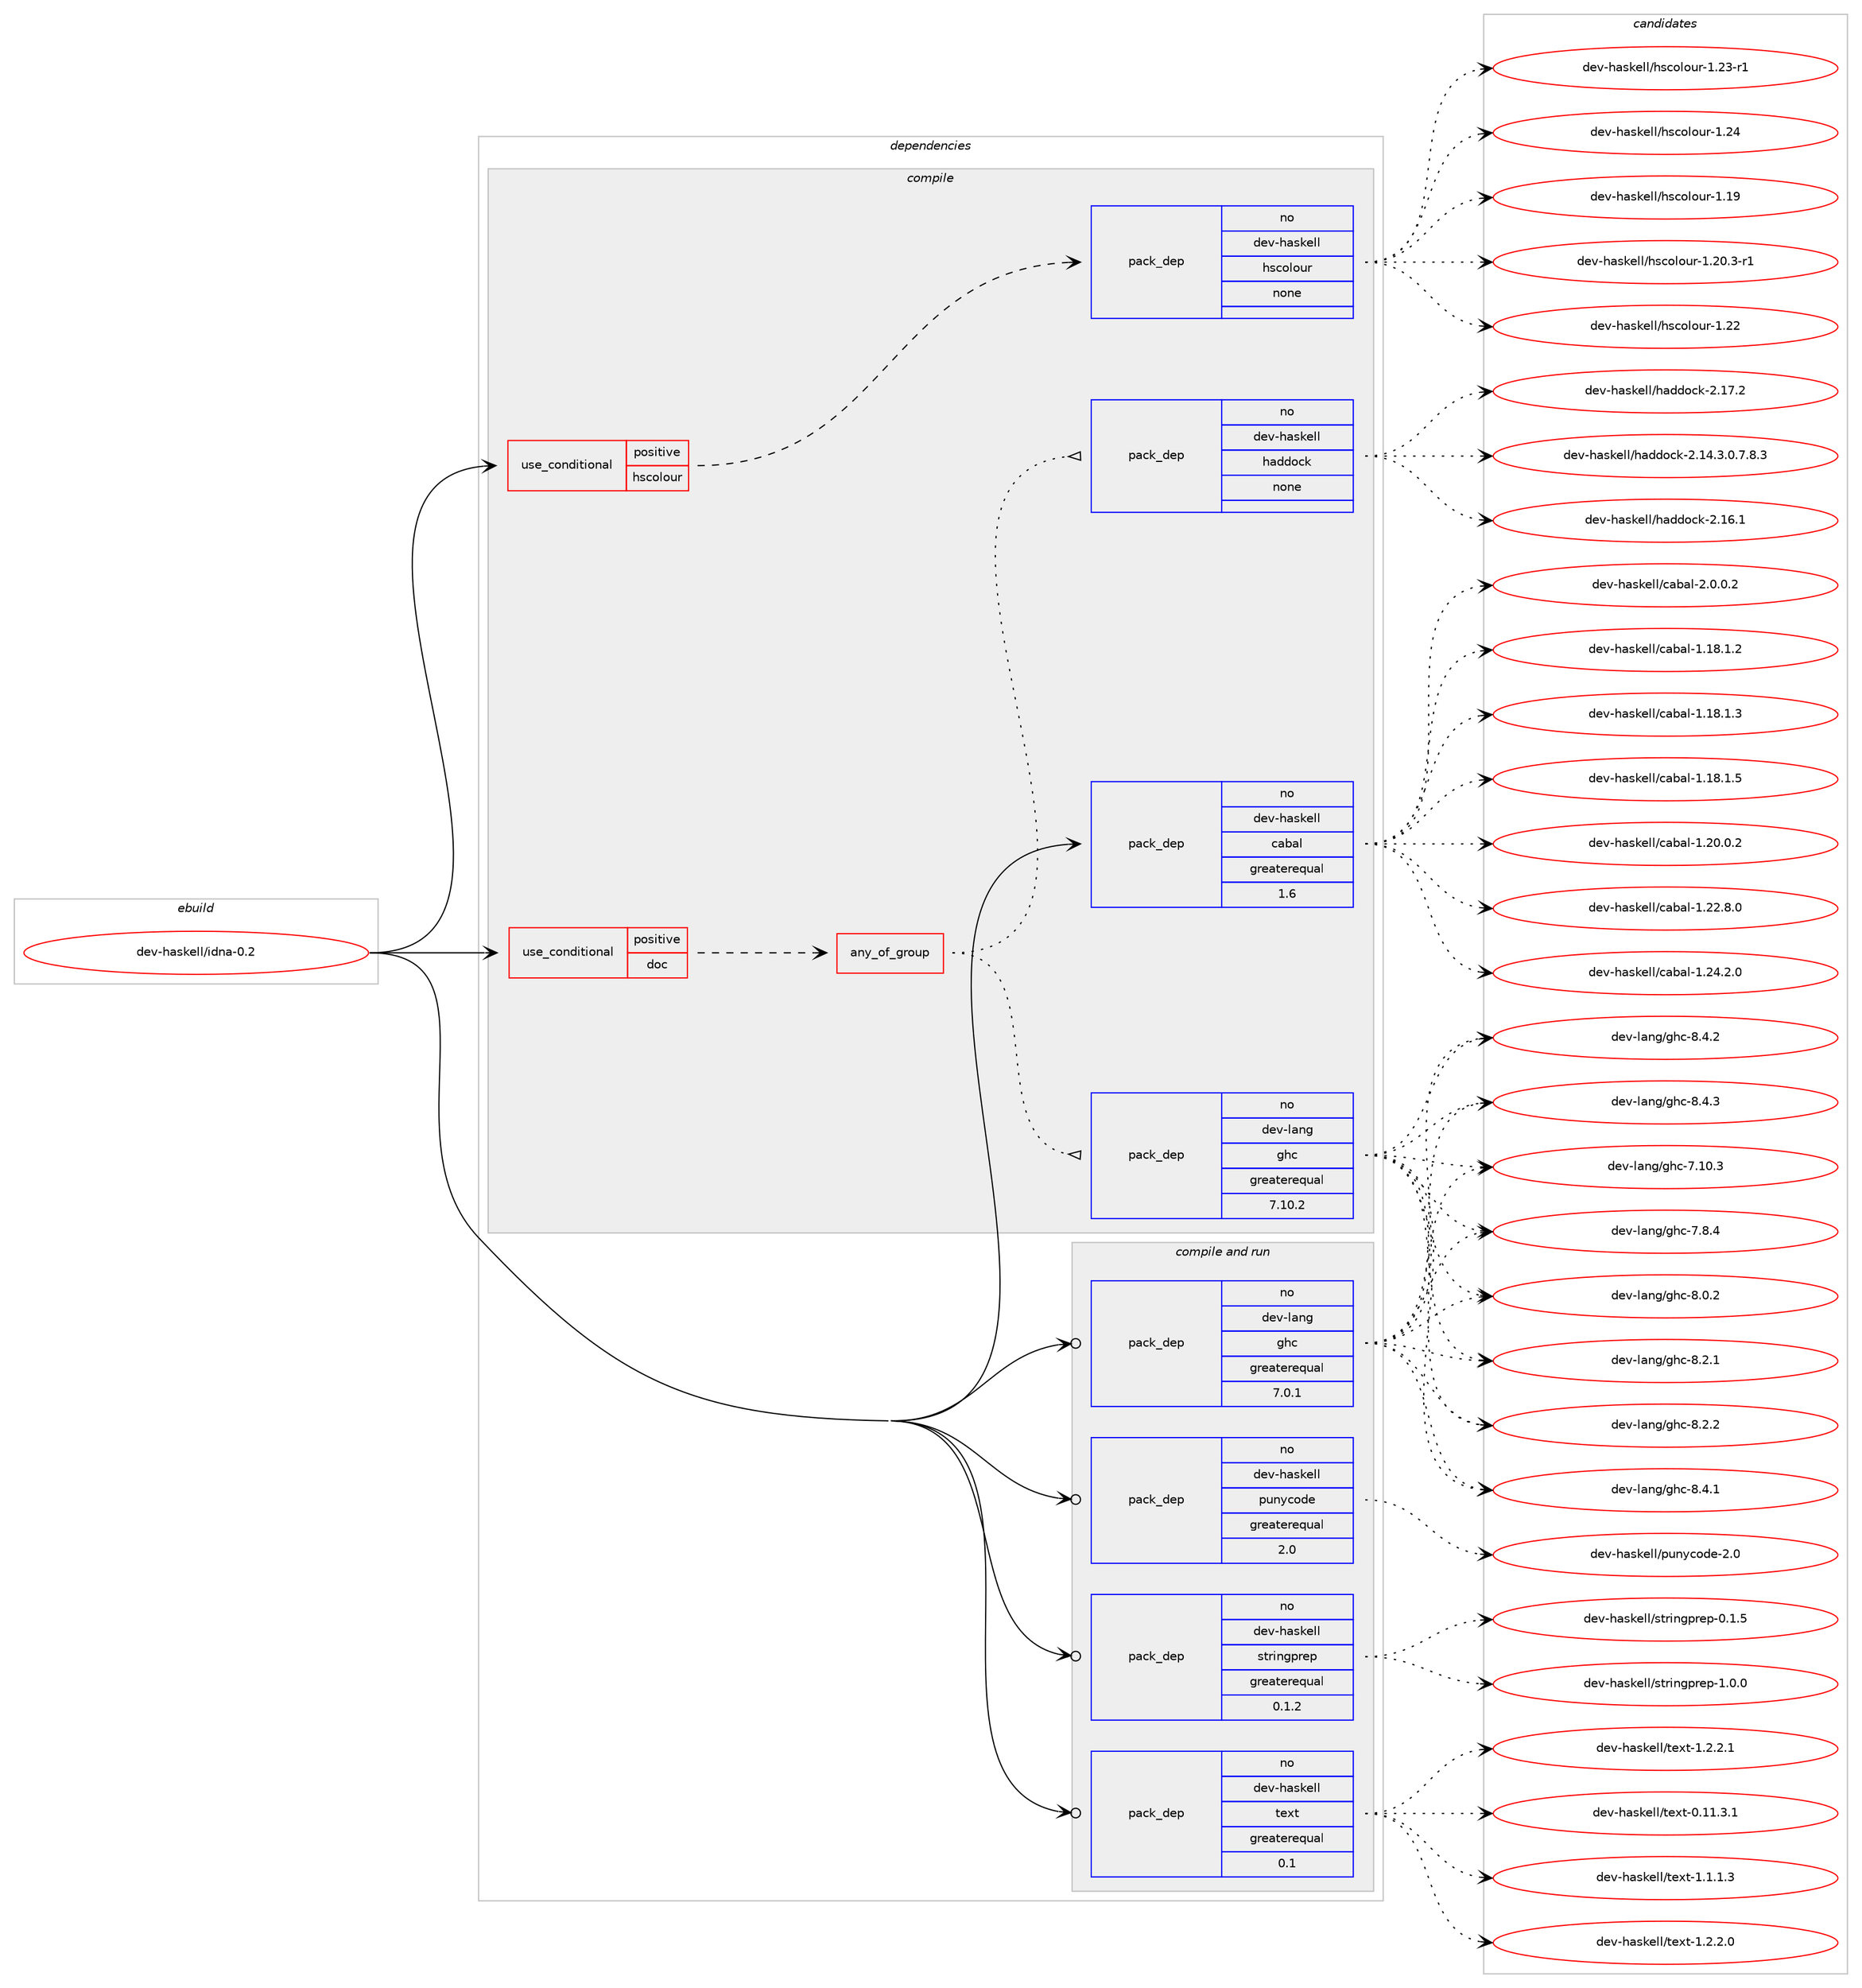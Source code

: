digraph prolog {

# *************
# Graph options
# *************

newrank=true;
concentrate=true;
compound=true;
graph [rankdir=LR,fontname=Helvetica,fontsize=10,ranksep=1.5];#, ranksep=2.5, nodesep=0.2];
edge  [arrowhead=vee];
node  [fontname=Helvetica,fontsize=10];

# **********
# The ebuild
# **********

subgraph cluster_leftcol {
color=gray;
rank=same;
label=<<i>ebuild</i>>;
id [label="dev-haskell/idna-0.2", color=red, width=4, href="../dev-haskell/idna-0.2.svg"];
}

# ****************
# The dependencies
# ****************

subgraph cluster_midcol {
color=gray;
label=<<i>dependencies</i>>;
subgraph cluster_compile {
fillcolor="#eeeeee";
style=filled;
label=<<i>compile</i>>;
subgraph cond360260 {
dependency1336891 [label=<<TABLE BORDER="0" CELLBORDER="1" CELLSPACING="0" CELLPADDING="4"><TR><TD ROWSPAN="3" CELLPADDING="10">use_conditional</TD></TR><TR><TD>positive</TD></TR><TR><TD>doc</TD></TR></TABLE>>, shape=none, color=red];
subgraph any21135 {
dependency1336892 [label=<<TABLE BORDER="0" CELLBORDER="1" CELLSPACING="0" CELLPADDING="4"><TR><TD CELLPADDING="10">any_of_group</TD></TR></TABLE>>, shape=none, color=red];subgraph pack954944 {
dependency1336893 [label=<<TABLE BORDER="0" CELLBORDER="1" CELLSPACING="0" CELLPADDING="4" WIDTH="220"><TR><TD ROWSPAN="6" CELLPADDING="30">pack_dep</TD></TR><TR><TD WIDTH="110">no</TD></TR><TR><TD>dev-haskell</TD></TR><TR><TD>haddock</TD></TR><TR><TD>none</TD></TR><TR><TD></TD></TR></TABLE>>, shape=none, color=blue];
}
dependency1336892:e -> dependency1336893:w [weight=20,style="dotted",arrowhead="oinv"];
subgraph pack954945 {
dependency1336894 [label=<<TABLE BORDER="0" CELLBORDER="1" CELLSPACING="0" CELLPADDING="4" WIDTH="220"><TR><TD ROWSPAN="6" CELLPADDING="30">pack_dep</TD></TR><TR><TD WIDTH="110">no</TD></TR><TR><TD>dev-lang</TD></TR><TR><TD>ghc</TD></TR><TR><TD>greaterequal</TD></TR><TR><TD>7.10.2</TD></TR></TABLE>>, shape=none, color=blue];
}
dependency1336892:e -> dependency1336894:w [weight=20,style="dotted",arrowhead="oinv"];
}
dependency1336891:e -> dependency1336892:w [weight=20,style="dashed",arrowhead="vee"];
}
id:e -> dependency1336891:w [weight=20,style="solid",arrowhead="vee"];
subgraph cond360261 {
dependency1336895 [label=<<TABLE BORDER="0" CELLBORDER="1" CELLSPACING="0" CELLPADDING="4"><TR><TD ROWSPAN="3" CELLPADDING="10">use_conditional</TD></TR><TR><TD>positive</TD></TR><TR><TD>hscolour</TD></TR></TABLE>>, shape=none, color=red];
subgraph pack954946 {
dependency1336896 [label=<<TABLE BORDER="0" CELLBORDER="1" CELLSPACING="0" CELLPADDING="4" WIDTH="220"><TR><TD ROWSPAN="6" CELLPADDING="30">pack_dep</TD></TR><TR><TD WIDTH="110">no</TD></TR><TR><TD>dev-haskell</TD></TR><TR><TD>hscolour</TD></TR><TR><TD>none</TD></TR><TR><TD></TD></TR></TABLE>>, shape=none, color=blue];
}
dependency1336895:e -> dependency1336896:w [weight=20,style="dashed",arrowhead="vee"];
}
id:e -> dependency1336895:w [weight=20,style="solid",arrowhead="vee"];
subgraph pack954947 {
dependency1336897 [label=<<TABLE BORDER="0" CELLBORDER="1" CELLSPACING="0" CELLPADDING="4" WIDTH="220"><TR><TD ROWSPAN="6" CELLPADDING="30">pack_dep</TD></TR><TR><TD WIDTH="110">no</TD></TR><TR><TD>dev-haskell</TD></TR><TR><TD>cabal</TD></TR><TR><TD>greaterequal</TD></TR><TR><TD>1.6</TD></TR></TABLE>>, shape=none, color=blue];
}
id:e -> dependency1336897:w [weight=20,style="solid",arrowhead="vee"];
}
subgraph cluster_compileandrun {
fillcolor="#eeeeee";
style=filled;
label=<<i>compile and run</i>>;
subgraph pack954948 {
dependency1336898 [label=<<TABLE BORDER="0" CELLBORDER="1" CELLSPACING="0" CELLPADDING="4" WIDTH="220"><TR><TD ROWSPAN="6" CELLPADDING="30">pack_dep</TD></TR><TR><TD WIDTH="110">no</TD></TR><TR><TD>dev-haskell</TD></TR><TR><TD>punycode</TD></TR><TR><TD>greaterequal</TD></TR><TR><TD>2.0</TD></TR></TABLE>>, shape=none, color=blue];
}
id:e -> dependency1336898:w [weight=20,style="solid",arrowhead="odotvee"];
subgraph pack954949 {
dependency1336899 [label=<<TABLE BORDER="0" CELLBORDER="1" CELLSPACING="0" CELLPADDING="4" WIDTH="220"><TR><TD ROWSPAN="6" CELLPADDING="30">pack_dep</TD></TR><TR><TD WIDTH="110">no</TD></TR><TR><TD>dev-haskell</TD></TR><TR><TD>stringprep</TD></TR><TR><TD>greaterequal</TD></TR><TR><TD>0.1.2</TD></TR></TABLE>>, shape=none, color=blue];
}
id:e -> dependency1336899:w [weight=20,style="solid",arrowhead="odotvee"];
subgraph pack954950 {
dependency1336900 [label=<<TABLE BORDER="0" CELLBORDER="1" CELLSPACING="0" CELLPADDING="4" WIDTH="220"><TR><TD ROWSPAN="6" CELLPADDING="30">pack_dep</TD></TR><TR><TD WIDTH="110">no</TD></TR><TR><TD>dev-haskell</TD></TR><TR><TD>text</TD></TR><TR><TD>greaterequal</TD></TR><TR><TD>0.1</TD></TR></TABLE>>, shape=none, color=blue];
}
id:e -> dependency1336900:w [weight=20,style="solid",arrowhead="odotvee"];
subgraph pack954951 {
dependency1336901 [label=<<TABLE BORDER="0" CELLBORDER="1" CELLSPACING="0" CELLPADDING="4" WIDTH="220"><TR><TD ROWSPAN="6" CELLPADDING="30">pack_dep</TD></TR><TR><TD WIDTH="110">no</TD></TR><TR><TD>dev-lang</TD></TR><TR><TD>ghc</TD></TR><TR><TD>greaterequal</TD></TR><TR><TD>7.0.1</TD></TR></TABLE>>, shape=none, color=blue];
}
id:e -> dependency1336901:w [weight=20,style="solid",arrowhead="odotvee"];
}
subgraph cluster_run {
fillcolor="#eeeeee";
style=filled;
label=<<i>run</i>>;
}
}

# **************
# The candidates
# **************

subgraph cluster_choices {
rank=same;
color=gray;
label=<<i>candidates</i>>;

subgraph choice954944 {
color=black;
nodesep=1;
choice1001011184510497115107101108108471049710010011199107455046495246514648465546564651 [label="dev-haskell/haddock-2.14.3.0.7.8.3", color=red, width=4,href="../dev-haskell/haddock-2.14.3.0.7.8.3.svg"];
choice100101118451049711510710110810847104971001001119910745504649544649 [label="dev-haskell/haddock-2.16.1", color=red, width=4,href="../dev-haskell/haddock-2.16.1.svg"];
choice100101118451049711510710110810847104971001001119910745504649554650 [label="dev-haskell/haddock-2.17.2", color=red, width=4,href="../dev-haskell/haddock-2.17.2.svg"];
dependency1336893:e -> choice1001011184510497115107101108108471049710010011199107455046495246514648465546564651:w [style=dotted,weight="100"];
dependency1336893:e -> choice100101118451049711510710110810847104971001001119910745504649544649:w [style=dotted,weight="100"];
dependency1336893:e -> choice100101118451049711510710110810847104971001001119910745504649554650:w [style=dotted,weight="100"];
}
subgraph choice954945 {
color=black;
nodesep=1;
choice1001011184510897110103471031049945554649484651 [label="dev-lang/ghc-7.10.3", color=red, width=4,href="../dev-lang/ghc-7.10.3.svg"];
choice10010111845108971101034710310499455546564652 [label="dev-lang/ghc-7.8.4", color=red, width=4,href="../dev-lang/ghc-7.8.4.svg"];
choice10010111845108971101034710310499455646484650 [label="dev-lang/ghc-8.0.2", color=red, width=4,href="../dev-lang/ghc-8.0.2.svg"];
choice10010111845108971101034710310499455646504649 [label="dev-lang/ghc-8.2.1", color=red, width=4,href="../dev-lang/ghc-8.2.1.svg"];
choice10010111845108971101034710310499455646504650 [label="dev-lang/ghc-8.2.2", color=red, width=4,href="../dev-lang/ghc-8.2.2.svg"];
choice10010111845108971101034710310499455646524649 [label="dev-lang/ghc-8.4.1", color=red, width=4,href="../dev-lang/ghc-8.4.1.svg"];
choice10010111845108971101034710310499455646524650 [label="dev-lang/ghc-8.4.2", color=red, width=4,href="../dev-lang/ghc-8.4.2.svg"];
choice10010111845108971101034710310499455646524651 [label="dev-lang/ghc-8.4.3", color=red, width=4,href="../dev-lang/ghc-8.4.3.svg"];
dependency1336894:e -> choice1001011184510897110103471031049945554649484651:w [style=dotted,weight="100"];
dependency1336894:e -> choice10010111845108971101034710310499455546564652:w [style=dotted,weight="100"];
dependency1336894:e -> choice10010111845108971101034710310499455646484650:w [style=dotted,weight="100"];
dependency1336894:e -> choice10010111845108971101034710310499455646504649:w [style=dotted,weight="100"];
dependency1336894:e -> choice10010111845108971101034710310499455646504650:w [style=dotted,weight="100"];
dependency1336894:e -> choice10010111845108971101034710310499455646524649:w [style=dotted,weight="100"];
dependency1336894:e -> choice10010111845108971101034710310499455646524650:w [style=dotted,weight="100"];
dependency1336894:e -> choice10010111845108971101034710310499455646524651:w [style=dotted,weight="100"];
}
subgraph choice954946 {
color=black;
nodesep=1;
choice100101118451049711510710110810847104115991111081111171144549464957 [label="dev-haskell/hscolour-1.19", color=red, width=4,href="../dev-haskell/hscolour-1.19.svg"];
choice10010111845104971151071011081084710411599111108111117114454946504846514511449 [label="dev-haskell/hscolour-1.20.3-r1", color=red, width=4,href="../dev-haskell/hscolour-1.20.3-r1.svg"];
choice100101118451049711510710110810847104115991111081111171144549465050 [label="dev-haskell/hscolour-1.22", color=red, width=4,href="../dev-haskell/hscolour-1.22.svg"];
choice1001011184510497115107101108108471041159911110811111711445494650514511449 [label="dev-haskell/hscolour-1.23-r1", color=red, width=4,href="../dev-haskell/hscolour-1.23-r1.svg"];
choice100101118451049711510710110810847104115991111081111171144549465052 [label="dev-haskell/hscolour-1.24", color=red, width=4,href="../dev-haskell/hscolour-1.24.svg"];
dependency1336896:e -> choice100101118451049711510710110810847104115991111081111171144549464957:w [style=dotted,weight="100"];
dependency1336896:e -> choice10010111845104971151071011081084710411599111108111117114454946504846514511449:w [style=dotted,weight="100"];
dependency1336896:e -> choice100101118451049711510710110810847104115991111081111171144549465050:w [style=dotted,weight="100"];
dependency1336896:e -> choice1001011184510497115107101108108471041159911110811111711445494650514511449:w [style=dotted,weight="100"];
dependency1336896:e -> choice100101118451049711510710110810847104115991111081111171144549465052:w [style=dotted,weight="100"];
}
subgraph choice954947 {
color=black;
nodesep=1;
choice10010111845104971151071011081084799979897108454946495646494650 [label="dev-haskell/cabal-1.18.1.2", color=red, width=4,href="../dev-haskell/cabal-1.18.1.2.svg"];
choice10010111845104971151071011081084799979897108454946495646494651 [label="dev-haskell/cabal-1.18.1.3", color=red, width=4,href="../dev-haskell/cabal-1.18.1.3.svg"];
choice10010111845104971151071011081084799979897108454946495646494653 [label="dev-haskell/cabal-1.18.1.5", color=red, width=4,href="../dev-haskell/cabal-1.18.1.5.svg"];
choice10010111845104971151071011081084799979897108454946504846484650 [label="dev-haskell/cabal-1.20.0.2", color=red, width=4,href="../dev-haskell/cabal-1.20.0.2.svg"];
choice10010111845104971151071011081084799979897108454946505046564648 [label="dev-haskell/cabal-1.22.8.0", color=red, width=4,href="../dev-haskell/cabal-1.22.8.0.svg"];
choice10010111845104971151071011081084799979897108454946505246504648 [label="dev-haskell/cabal-1.24.2.0", color=red, width=4,href="../dev-haskell/cabal-1.24.2.0.svg"];
choice100101118451049711510710110810847999798971084550464846484650 [label="dev-haskell/cabal-2.0.0.2", color=red, width=4,href="../dev-haskell/cabal-2.0.0.2.svg"];
dependency1336897:e -> choice10010111845104971151071011081084799979897108454946495646494650:w [style=dotted,weight="100"];
dependency1336897:e -> choice10010111845104971151071011081084799979897108454946495646494651:w [style=dotted,weight="100"];
dependency1336897:e -> choice10010111845104971151071011081084799979897108454946495646494653:w [style=dotted,weight="100"];
dependency1336897:e -> choice10010111845104971151071011081084799979897108454946504846484650:w [style=dotted,weight="100"];
dependency1336897:e -> choice10010111845104971151071011081084799979897108454946505046564648:w [style=dotted,weight="100"];
dependency1336897:e -> choice10010111845104971151071011081084799979897108454946505246504648:w [style=dotted,weight="100"];
dependency1336897:e -> choice100101118451049711510710110810847999798971084550464846484650:w [style=dotted,weight="100"];
}
subgraph choice954948 {
color=black;
nodesep=1;
choice1001011184510497115107101108108471121171101219911110010145504648 [label="dev-haskell/punycode-2.0", color=red, width=4,href="../dev-haskell/punycode-2.0.svg"];
dependency1336898:e -> choice1001011184510497115107101108108471121171101219911110010145504648:w [style=dotted,weight="100"];
}
subgraph choice954949 {
color=black;
nodesep=1;
choice100101118451049711510710110810847115116114105110103112114101112454846494653 [label="dev-haskell/stringprep-0.1.5", color=red, width=4,href="../dev-haskell/stringprep-0.1.5.svg"];
choice100101118451049711510710110810847115116114105110103112114101112454946484648 [label="dev-haskell/stringprep-1.0.0", color=red, width=4,href="../dev-haskell/stringprep-1.0.0.svg"];
dependency1336899:e -> choice100101118451049711510710110810847115116114105110103112114101112454846494653:w [style=dotted,weight="100"];
dependency1336899:e -> choice100101118451049711510710110810847115116114105110103112114101112454946484648:w [style=dotted,weight="100"];
}
subgraph choice954950 {
color=black;
nodesep=1;
choice100101118451049711510710110810847116101120116454846494946514649 [label="dev-haskell/text-0.11.3.1", color=red, width=4,href="../dev-haskell/text-0.11.3.1.svg"];
choice1001011184510497115107101108108471161011201164549464946494651 [label="dev-haskell/text-1.1.1.3", color=red, width=4,href="../dev-haskell/text-1.1.1.3.svg"];
choice1001011184510497115107101108108471161011201164549465046504648 [label="dev-haskell/text-1.2.2.0", color=red, width=4,href="../dev-haskell/text-1.2.2.0.svg"];
choice1001011184510497115107101108108471161011201164549465046504649 [label="dev-haskell/text-1.2.2.1", color=red, width=4,href="../dev-haskell/text-1.2.2.1.svg"];
dependency1336900:e -> choice100101118451049711510710110810847116101120116454846494946514649:w [style=dotted,weight="100"];
dependency1336900:e -> choice1001011184510497115107101108108471161011201164549464946494651:w [style=dotted,weight="100"];
dependency1336900:e -> choice1001011184510497115107101108108471161011201164549465046504648:w [style=dotted,weight="100"];
dependency1336900:e -> choice1001011184510497115107101108108471161011201164549465046504649:w [style=dotted,weight="100"];
}
subgraph choice954951 {
color=black;
nodesep=1;
choice1001011184510897110103471031049945554649484651 [label="dev-lang/ghc-7.10.3", color=red, width=4,href="../dev-lang/ghc-7.10.3.svg"];
choice10010111845108971101034710310499455546564652 [label="dev-lang/ghc-7.8.4", color=red, width=4,href="../dev-lang/ghc-7.8.4.svg"];
choice10010111845108971101034710310499455646484650 [label="dev-lang/ghc-8.0.2", color=red, width=4,href="../dev-lang/ghc-8.0.2.svg"];
choice10010111845108971101034710310499455646504649 [label="dev-lang/ghc-8.2.1", color=red, width=4,href="../dev-lang/ghc-8.2.1.svg"];
choice10010111845108971101034710310499455646504650 [label="dev-lang/ghc-8.2.2", color=red, width=4,href="../dev-lang/ghc-8.2.2.svg"];
choice10010111845108971101034710310499455646524649 [label="dev-lang/ghc-8.4.1", color=red, width=4,href="../dev-lang/ghc-8.4.1.svg"];
choice10010111845108971101034710310499455646524650 [label="dev-lang/ghc-8.4.2", color=red, width=4,href="../dev-lang/ghc-8.4.2.svg"];
choice10010111845108971101034710310499455646524651 [label="dev-lang/ghc-8.4.3", color=red, width=4,href="../dev-lang/ghc-8.4.3.svg"];
dependency1336901:e -> choice1001011184510897110103471031049945554649484651:w [style=dotted,weight="100"];
dependency1336901:e -> choice10010111845108971101034710310499455546564652:w [style=dotted,weight="100"];
dependency1336901:e -> choice10010111845108971101034710310499455646484650:w [style=dotted,weight="100"];
dependency1336901:e -> choice10010111845108971101034710310499455646504649:w [style=dotted,weight="100"];
dependency1336901:e -> choice10010111845108971101034710310499455646504650:w [style=dotted,weight="100"];
dependency1336901:e -> choice10010111845108971101034710310499455646524649:w [style=dotted,weight="100"];
dependency1336901:e -> choice10010111845108971101034710310499455646524650:w [style=dotted,weight="100"];
dependency1336901:e -> choice10010111845108971101034710310499455646524651:w [style=dotted,weight="100"];
}
}

}
